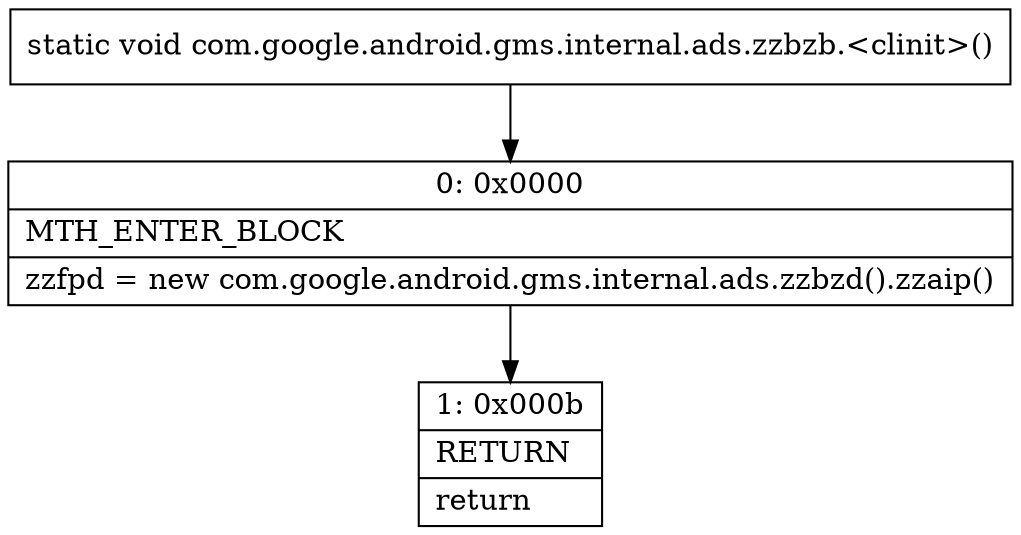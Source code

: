 digraph "CFG forcom.google.android.gms.internal.ads.zzbzb.\<clinit\>()V" {
Node_0 [shape=record,label="{0\:\ 0x0000|MTH_ENTER_BLOCK\l|zzfpd = new com.google.android.gms.internal.ads.zzbzd().zzaip()\l}"];
Node_1 [shape=record,label="{1\:\ 0x000b|RETURN\l|return\l}"];
MethodNode[shape=record,label="{static void com.google.android.gms.internal.ads.zzbzb.\<clinit\>() }"];
MethodNode -> Node_0;
Node_0 -> Node_1;
}

